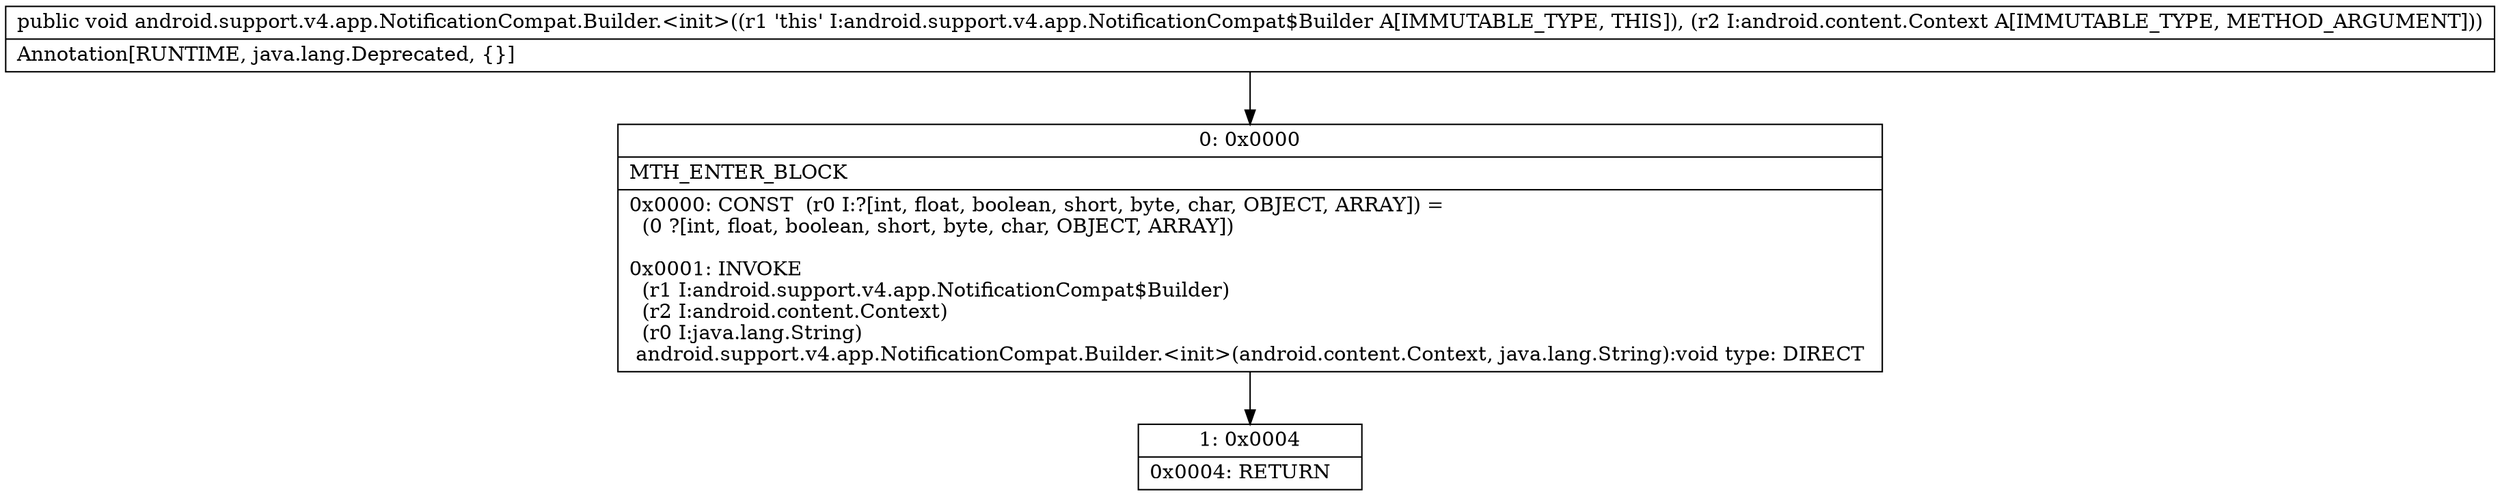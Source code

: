 digraph "CFG forandroid.support.v4.app.NotificationCompat.Builder.\<init\>(Landroid\/content\/Context;)V" {
Node_0 [shape=record,label="{0\:\ 0x0000|MTH_ENTER_BLOCK\l|0x0000: CONST  (r0 I:?[int, float, boolean, short, byte, char, OBJECT, ARRAY]) = \l  (0 ?[int, float, boolean, short, byte, char, OBJECT, ARRAY])\l \l0x0001: INVOKE  \l  (r1 I:android.support.v4.app.NotificationCompat$Builder)\l  (r2 I:android.content.Context)\l  (r0 I:java.lang.String)\l android.support.v4.app.NotificationCompat.Builder.\<init\>(android.content.Context, java.lang.String):void type: DIRECT \l}"];
Node_1 [shape=record,label="{1\:\ 0x0004|0x0004: RETURN   \l}"];
MethodNode[shape=record,label="{public void android.support.v4.app.NotificationCompat.Builder.\<init\>((r1 'this' I:android.support.v4.app.NotificationCompat$Builder A[IMMUTABLE_TYPE, THIS]), (r2 I:android.content.Context A[IMMUTABLE_TYPE, METHOD_ARGUMENT]))  | Annotation[RUNTIME, java.lang.Deprecated, \{\}]\l}"];
MethodNode -> Node_0;
Node_0 -> Node_1;
}

